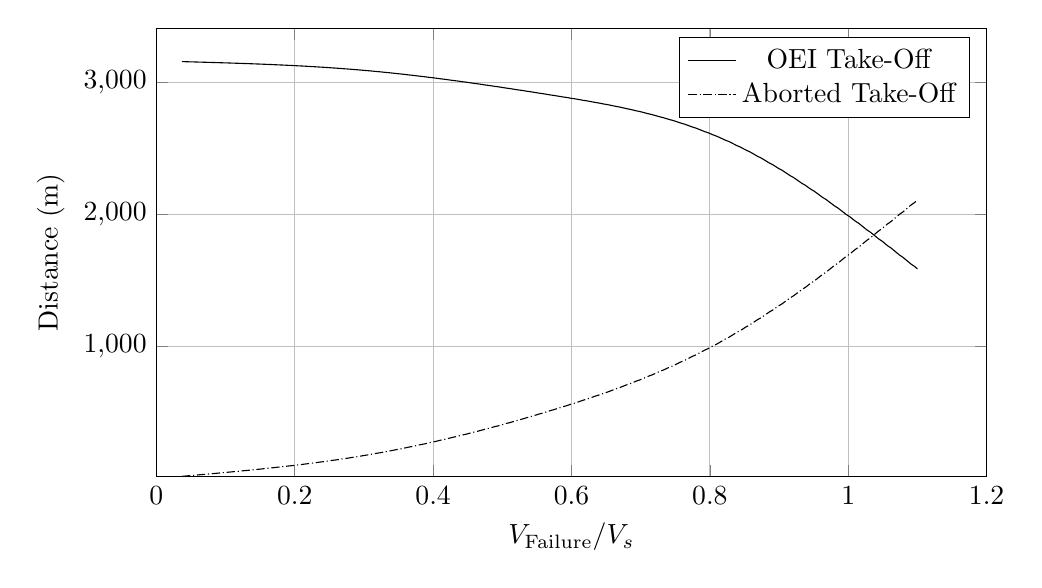 %BalancedTakeOffLength
\begin{tikzpicture}

\begin{axis}[
width=\textwidth,
height=0.6\textwidth,
scaled ticks=false, tick label style={/pgf/number format/fixed},
xmin=0.0,
xmax=1.2,
xlabel={$V_{\text{Failure}}/V_s$},
xmajorgrids,
ymin=16.344,
ymax=3409.403,
ylabel={Distance (m)},
ymajorgrids,
legend entries = {OEI Take-Off\\Aborted Take-Off\\}
]

\addplot [
color=black,
solid
]
table[row sep=crcr]{
0.037	3156.855\\
0.041	3156.224\\
0.045	3155.593\\
0.049	3154.96\\
0.054	3154.325\\
0.058	3153.688\\
0.062	3153.047\\
0.066	3152.401\\
0.071	3151.751\\
0.075	3151.096\\
0.079	3150.434\\
0.084	3149.765\\
0.088	3149.088\\
0.092	3148.403\\
0.096	3147.709\\
0.101	3147.005\\
0.105	3146.29\\
0.109	3145.565\\
0.113	3144.827\\
0.118	3144.077\\
0.122	3143.314\\
0.126	3142.537\\
0.131	3141.745\\
0.135	3140.938\\
0.139	3140.114\\
0.143	3139.274\\
0.148	3138.417\\
0.152	3137.541\\
0.156	3136.646\\
0.16	3135.732\\
0.165	3134.798\\
0.169	3133.842\\
0.173	3132.865\\
0.177	3131.866\\
0.182	3130.844\\
0.186	3129.798\\
0.19	3128.727\\
0.195	3127.631\\
0.199	3126.51\\
0.203	3125.362\\
0.207	3124.186\\
0.212	3122.983\\
0.216	3121.751\\
0.22	3120.49\\
0.224	3119.199\\
0.229	3117.877\\
0.233	3116.523\\
0.237	3115.138\\
0.242	3113.719\\
0.246	3112.267\\
0.25	3110.781\\
0.254	3109.26\\
0.259	3107.703\\
0.263	3106.11\\
0.267	3104.48\\
0.271	3102.813\\
0.276	3101.107\\
0.28	3099.361\\
0.284	3097.576\\
0.289	3095.751\\
0.293	3093.884\\
0.297	3091.975\\
0.301	3090.024\\
0.306	3088.03\\
0.31	3085.992\\
0.314	3083.912\\
0.318	3081.79\\
0.323	3079.627\\
0.327	3077.424\\
0.331	3075.18\\
0.336	3072.897\\
0.34	3070.575\\
0.344	3068.214\\
0.348	3065.816\\
0.353	3063.381\\
0.357	3060.91\\
0.361	3058.402\\
0.365	3055.86\\
0.37	3053.282\\
0.374	3050.671\\
0.378	3048.026\\
0.382	3045.348\\
0.387	3042.637\\
0.391	3039.895\\
0.395	3037.122\\
0.4	3034.319\\
0.404	3031.485\\
0.408	3028.622\\
0.412	3025.73\\
0.417	3022.811\\
0.421	3019.863\\
0.425	3016.889\\
0.429	3013.888\\
0.434	3010.862\\
0.438	3007.81\\
0.442	3004.734\\
0.447	3001.634\\
0.451	2998.51\\
0.455	2995.364\\
0.459	2992.195\\
0.464	2989.005\\
0.468	2985.794\\
0.472	2982.562\\
0.476	2979.311\\
0.481	2976.04\\
0.485	2972.751\\
0.489	2969.443\\
0.494	2966.119\\
0.498	2962.777\\
0.502	2959.419\\
0.506	2956.046\\
0.511	2952.657\\
0.515	2949.254\\
0.519	2945.837\\
0.523	2942.407\\
0.528	2938.964\\
0.532	2935.509\\
0.536	2932.043\\
0.541	2928.566\\
0.545	2925.078\\
0.549	2921.581\\
0.553	2918.074\\
0.558	2914.559\\
0.562	2911.037\\
0.566	2907.506\\
0.57	2903.969\\
0.575	2900.424\\
0.579	2896.867\\
0.583	2893.296\\
0.587	2889.705\\
0.592	2886.093\\
0.596	2882.455\\
0.6	2878.789\\
0.605	2875.09\\
0.609	2871.356\\
0.613	2867.582\\
0.617	2863.766\\
0.622	2859.904\\
0.626	2855.992\\
0.63	2852.027\\
0.634	2848.006\\
0.639	2843.925\\
0.643	2839.781\\
0.647	2835.57\\
0.652	2831.289\\
0.656	2826.934\\
0.66	2822.502\\
0.664	2817.989\\
0.669	2813.393\\
0.673	2808.709\\
0.677	2803.935\\
0.681	2799.066\\
0.686	2794.099\\
0.69	2789.031\\
0.694	2783.859\\
0.699	2778.578\\
0.703	2773.186\\
0.707	2767.679\\
0.711	2762.053\\
0.716	2756.306\\
0.72	2750.433\\
0.724	2744.431\\
0.728	2738.298\\
0.733	2732.028\\
0.737	2725.62\\
0.741	2719.069\\
0.746	2712.372\\
0.75	2705.525\\
0.754	2698.526\\
0.758	2691.37\\
0.763	2684.054\\
0.767	2676.576\\
0.771	2668.93\\
0.775	2661.115\\
0.78	2653.126\\
0.784	2644.96\\
0.788	2636.613\\
0.792	2628.083\\
0.797	2619.365\\
0.801	2610.456\\
0.805	2601.353\\
0.81	2592.053\\
0.814	2582.551\\
0.818	2572.845\\
0.822	2562.931\\
0.827	2552.805\\
0.831	2542.464\\
0.835	2531.905\\
0.839	2521.127\\
0.844	2510.132\\
0.848	2498.923\\
0.852	2487.506\\
0.857	2475.883\\
0.861	2464.057\\
0.865	2452.033\\
0.869	2439.813\\
0.874	2427.402\\
0.878	2414.802\\
0.882	2402.018\\
0.886	2389.053\\
0.891	2375.911\\
0.895	2362.594\\
0.899	2349.107\\
0.904	2335.454\\
0.908	2321.637\\
0.912	2307.66\\
0.916	2293.528\\
0.921	2279.242\\
0.925	2264.808\\
0.929	2250.228\\
0.933	2235.506\\
0.938	2220.645\\
0.942	2205.65\\
0.946	2190.524\\
0.951	2175.269\\
0.955	2159.891\\
0.959	2144.391\\
0.963	2128.775\\
0.968	2113.045\\
0.972	2097.205\\
0.976	2081.258\\
0.98	2065.209\\
0.985	2049.06\\
0.989	2032.815\\
0.993	2016.478\\
0.997	2000.053\\
1.002	1983.542\\
1.006	1966.949\\
1.01	1950.279\\
1.015	1933.534\\
1.019	1916.717\\
1.023	1899.834\\
1.027	1882.886\\
1.032	1865.879\\
1.036	1848.814\\
1.04	1831.696\\
1.044	1814.529\\
1.049	1797.315\\
1.053	1780.059\\
1.057	1762.764\\
1.062	1745.433\\
1.066	1728.07\\
1.07	1710.679\\
1.074	1693.263\\
1.079	1675.826\\
1.083	1658.371\\
1.087	1640.902\\
1.091	1623.422\\
1.096	1605.935\\
1.1	1588.444\\
};

\addplot [
color=black,
densely dashdotted
]
table[row sep=crcr]{
0.037	17.765\\
0.041	19.728\\
0.045	21.692\\
0.049	23.658\\
0.054	25.627\\
0.058	27.6\\
0.062	29.577\\
0.066	31.56\\
0.071	33.549\\
0.075	35.546\\
0.079	37.551\\
0.084	39.565\\
0.088	41.59\\
0.092	43.626\\
0.096	45.674\\
0.101	47.736\\
0.105	49.811\\
0.109	51.901\\
0.113	54.007\\
0.118	56.13\\
0.122	58.27\\
0.126	60.429\\
0.131	62.608\\
0.135	64.808\\
0.139	67.028\\
0.143	69.272\\
0.148	71.538\\
0.152	73.829\\
0.156	76.145\\
0.16	78.487\\
0.165	80.857\\
0.169	83.254\\
0.173	85.68\\
0.177	88.136\\
0.182	90.623\\
0.186	93.142\\
0.19	95.693\\
0.195	98.278\\
0.199	100.897\\
0.203	103.552\\
0.207	106.244\\
0.212	108.972\\
0.216	111.739\\
0.22	114.546\\
0.224	117.392\\
0.229	120.279\\
0.233	123.209\\
0.237	126.181\\
0.242	129.197\\
0.246	132.258\\
0.25	135.365\\
0.254	138.519\\
0.259	141.72\\
0.263	144.969\\
0.267	148.268\\
0.271	151.618\\
0.276	155.019\\
0.28	158.472\\
0.284	161.978\\
0.289	165.539\\
0.293	169.154\\
0.297	172.826\\
0.301	176.554\\
0.306	180.341\\
0.31	184.185\\
0.314	188.087\\
0.318	192.046\\
0.323	196.062\\
0.327	200.135\\
0.331	204.264\\
0.336	208.449\\
0.34	212.691\\
0.344	216.987\\
0.348	221.339\\
0.353	225.746\\
0.357	230.207\\
0.361	234.723\\
0.365	239.292\\
0.37	243.916\\
0.374	248.593\\
0.378	253.323\\
0.382	258.106\\
0.387	262.941\\
0.391	267.828\\
0.395	272.768\\
0.4	277.759\\
0.404	282.801\\
0.408	287.895\\
0.412	293.039\\
0.417	298.234\\
0.421	303.479\\
0.425	308.773\\
0.429	314.118\\
0.434	319.511\\
0.438	324.954\\
0.442	330.445\\
0.447	335.984\\
0.451	341.572\\
0.455	347.207\\
0.459	352.89\\
0.464	358.62\\
0.468	364.396\\
0.472	370.22\\
0.476	376.089\\
0.481	382.005\\
0.485	387.966\\
0.489	393.973\\
0.494	400.025\\
0.498	406.121\\
0.502	412.262\\
0.506	418.447\\
0.511	424.677\\
0.515	430.949\\
0.519	437.265\\
0.523	443.624\\
0.528	450.026\\
0.532	456.47\\
0.536	462.956\\
0.541	469.484\\
0.545	476.054\\
0.549	482.664\\
0.553	489.316\\
0.558	496.008\\
0.562	502.741\\
0.566	509.513\\
0.57	516.326\\
0.575	523.179\\
0.579	530.074\\
0.583	537.014\\
0.587	544.0\\
0.592	551.034\\
0.596	558.119\\
0.6	565.256\\
0.605	572.446\\
0.609	579.693\\
0.613	586.998\\
0.617	594.363\\
0.622	601.789\\
0.626	609.279\\
0.63	616.835\\
0.634	624.459\\
0.639	632.152\\
0.643	639.916\\
0.647	647.754\\
0.652	655.667\\
0.656	663.658\\
0.66	671.728\\
0.664	679.878\\
0.669	688.112\\
0.673	696.431\\
0.677	704.837\\
0.681	713.332\\
0.686	721.918\\
0.69	730.596\\
0.694	739.369\\
0.699	748.239\\
0.703	757.207\\
0.707	766.275\\
0.711	775.446\\
0.716	784.722\\
0.72	794.104\\
0.724	803.593\\
0.728	813.193\\
0.733	822.906\\
0.737	832.732\\
0.741	842.674\\
0.746	852.734\\
0.75	862.914\\
0.754	873.215\\
0.758	883.64\\
0.763	894.191\\
0.767	904.87\\
0.771	915.677\\
0.775	926.617\\
0.78	937.689\\
0.784	948.897\\
0.788	960.242\\
0.792	971.727\\
0.797	983.352\\
0.801	995.12\\
0.805	1007.034\\
0.81	1019.094\\
0.814	1031.303\\
0.818	1043.663\\
0.822	1056.175\\
0.827	1068.842\\
0.831	1081.666\\
0.835	1094.648\\
0.839	1107.789\\
0.844	1121.087\\
0.848	1134.539\\
0.852	1148.142\\
0.857	1161.895\\
0.861	1175.794\\
0.865	1189.837\\
0.869	1204.021\\
0.874	1218.344\\
0.878	1232.803\\
0.882	1247.396\\
0.886	1262.12\\
0.891	1276.972\\
0.895	1291.95\\
0.899	1307.052\\
0.904	1322.274\\
0.908	1337.614\\
0.912	1353.07\\
0.916	1368.639\\
0.921	1384.319\\
0.925	1400.106\\
0.929	1415.999\\
0.933	1431.994\\
0.938	1448.09\\
0.942	1464.284\\
0.946	1480.572\\
0.951	1496.953\\
0.955	1513.424\\
0.959	1529.982\\
0.963	1546.625\\
0.968	1563.35\\
0.972	1580.155\\
0.976	1597.037\\
0.98	1613.993\\
0.985	1631.022\\
0.989	1648.12\\
0.993	1665.284\\
0.997	1682.513\\
1.002	1699.803\\
1.006	1717.153\\
1.01	1734.559\\
1.015	1752.019\\
1.019	1769.53\\
1.023	1787.091\\
1.027	1804.697\\
1.032	1822.347\\
1.036	1840.038\\
1.04	1857.768\\
1.044	1875.534\\
1.049	1893.333\\
1.053	1911.163\\
1.057	1929.021\\
1.062	1946.905\\
1.066	1964.812\\
1.07	1982.74\\
1.074	2000.686\\
1.079	2018.647\\
1.083	2036.621\\
1.087	2054.605\\
1.091	2072.597\\
1.096	2090.594\\
1.1	2108.593\\
};
\end{axis}
\end{tikzpicture}%
